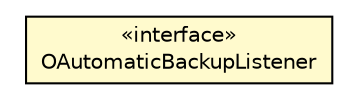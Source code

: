 #!/usr/local/bin/dot
#
# Class diagram 
# Generated by UMLGraph version R5_6-24-gf6e263 (http://www.umlgraph.org/)
#

digraph G {
	edge [fontname="Helvetica",fontsize=10,labelfontname="Helvetica",labelfontsize=10];
	node [fontname="Helvetica",fontsize=10,shape=plaintext];
	nodesep=0.25;
	ranksep=0.5;
	// com.orientechnologies.orient.server.handler.OAutomaticBackup.OAutomaticBackupListener
	c1616907 [label=<<table title="com.orientechnologies.orient.server.handler.OAutomaticBackup.OAutomaticBackupListener" border="0" cellborder="1" cellspacing="0" cellpadding="2" port="p" bgcolor="lemonChiffon" href="./OAutomaticBackup.OAutomaticBackupListener.html">
		<tr><td><table border="0" cellspacing="0" cellpadding="1">
<tr><td align="center" balign="center"> &#171;interface&#187; </td></tr>
<tr><td align="center" balign="center"> OAutomaticBackupListener </td></tr>
		</table></td></tr>
		</table>>, URL="./OAutomaticBackup.OAutomaticBackupListener.html", fontname="Helvetica", fontcolor="black", fontsize=10.0];
}

